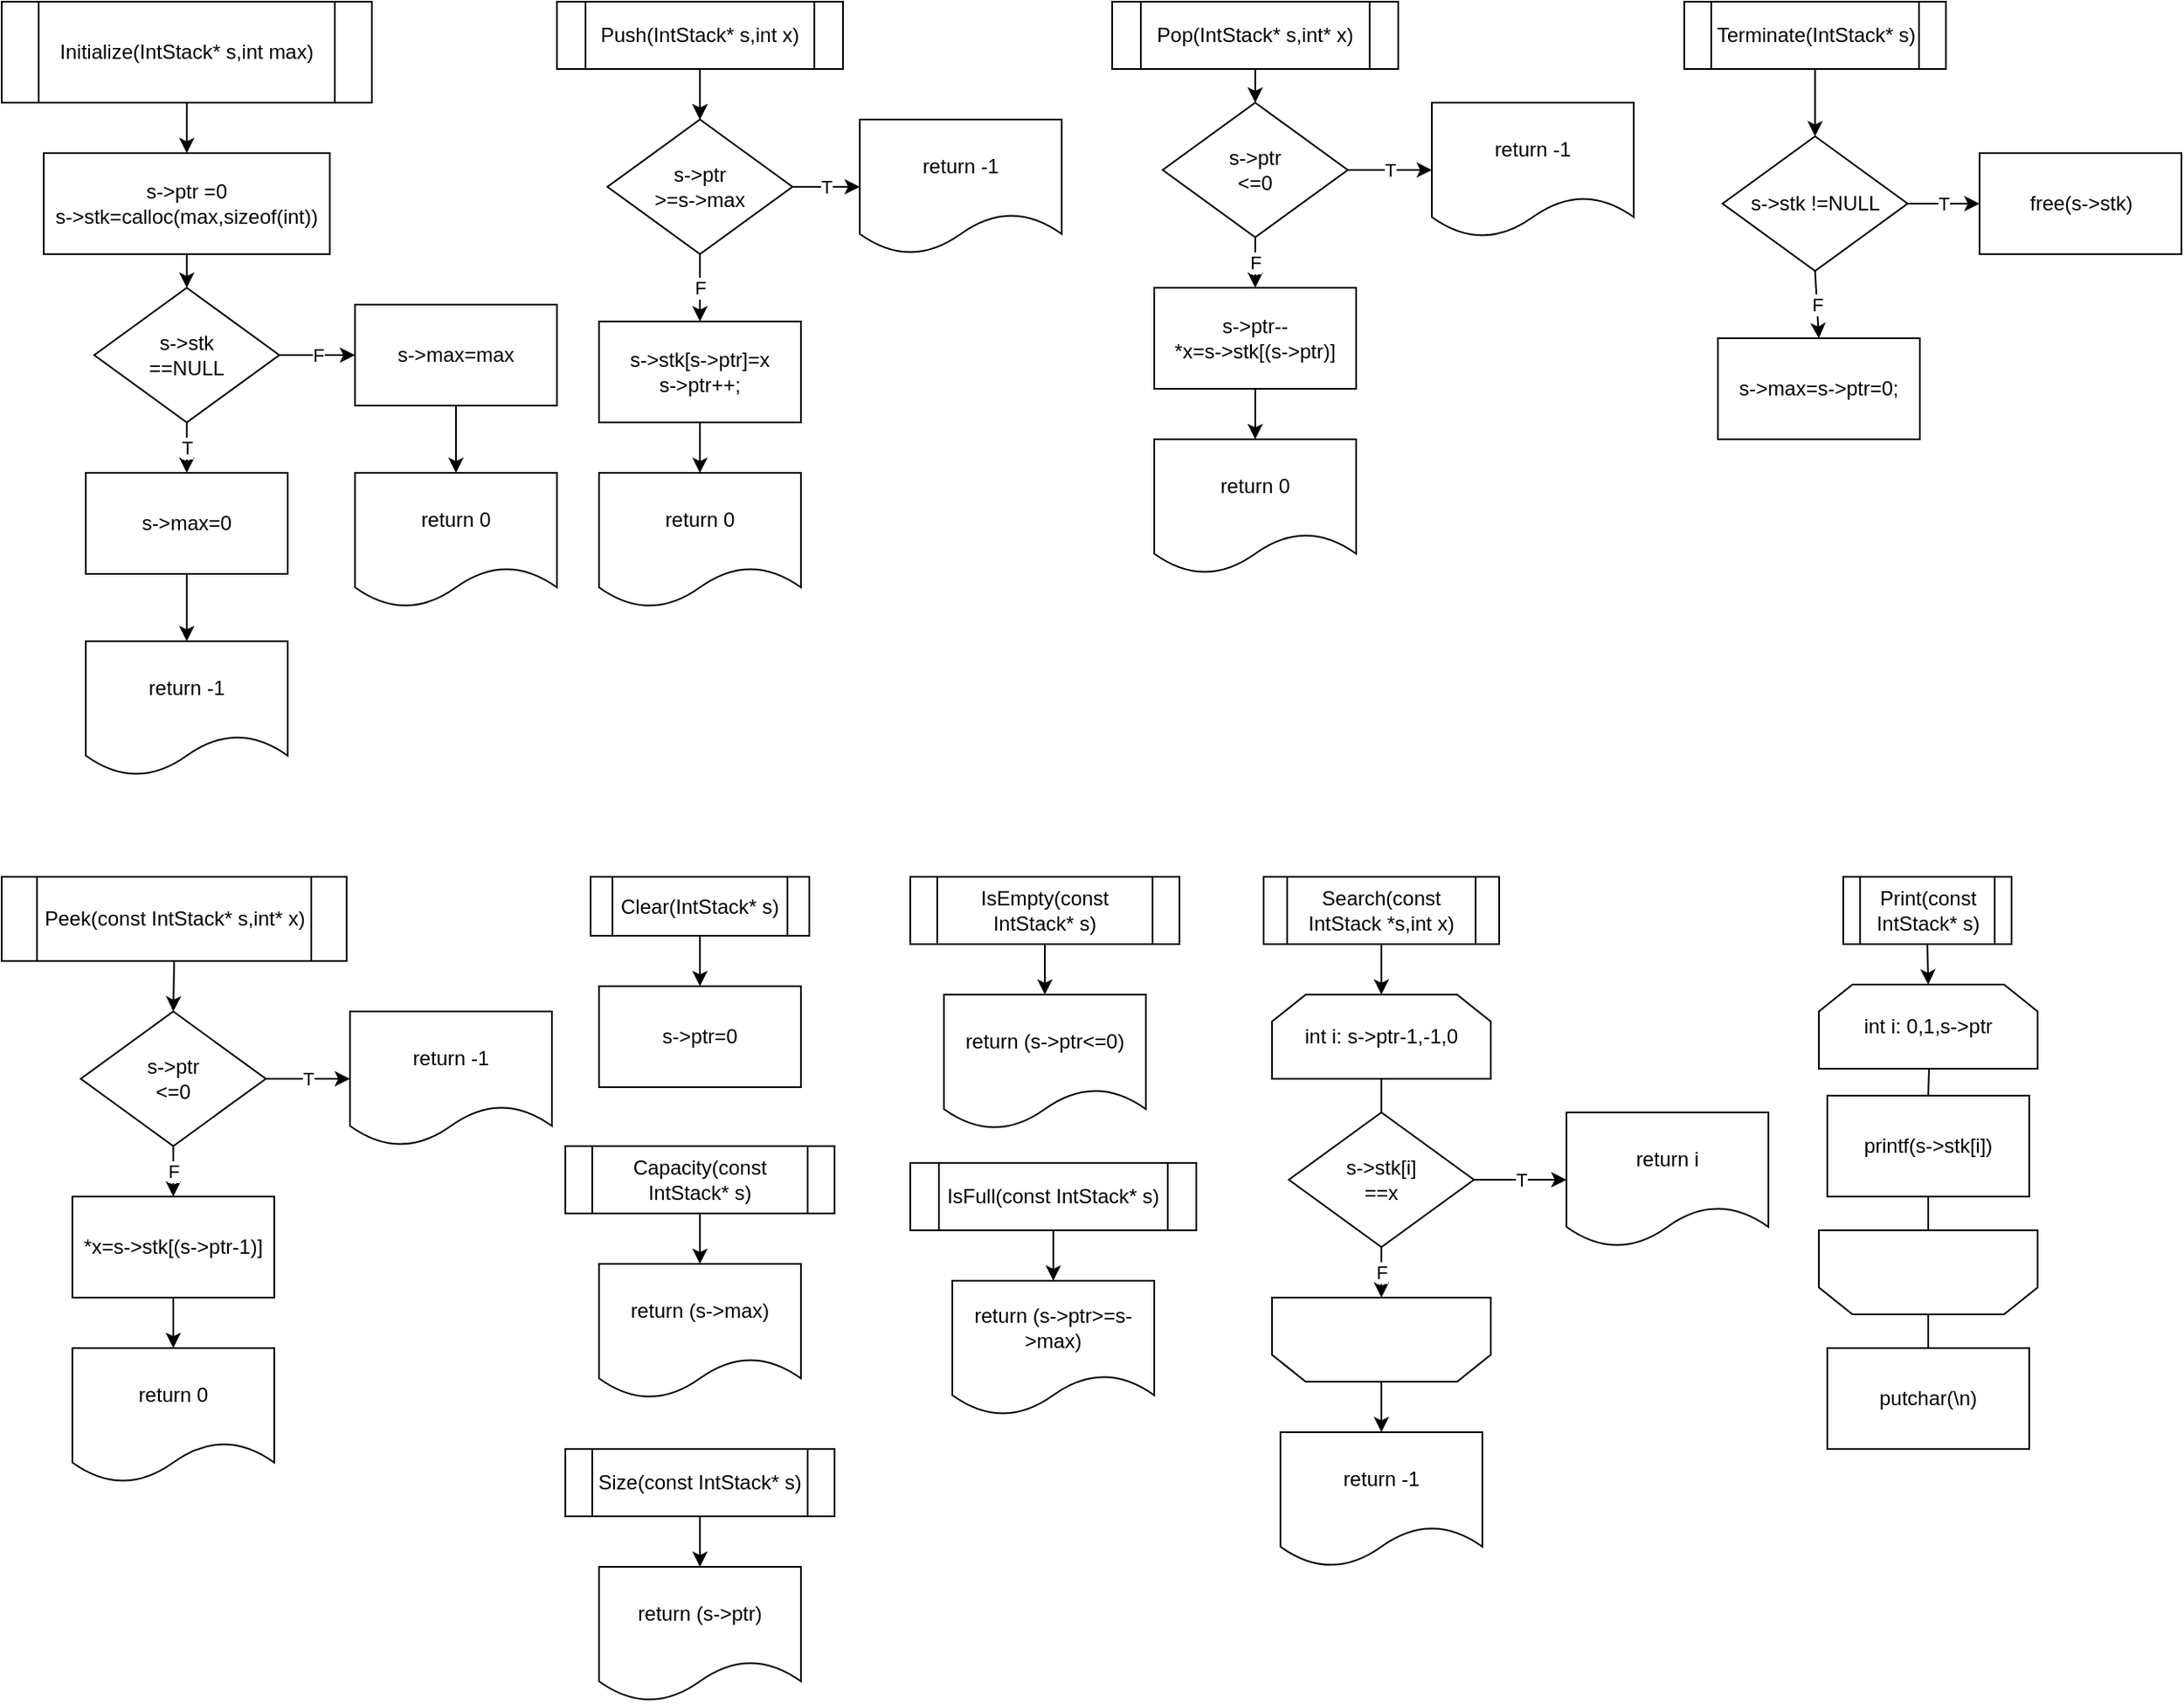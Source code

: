 <mxfile version="21.2.1" type="device">
  <diagram name="페이지-1" id="1anQtCHTEo_LsV-nIDV8">
    <mxGraphModel dx="674" dy="1364" grid="1" gridSize="10" guides="1" tooltips="1" connect="1" arrows="1" fold="1" page="1" pageScale="1" pageWidth="1654" pageHeight="1169" math="0" shadow="0">
      <root>
        <mxCell id="0" />
        <mxCell id="1" parent="0" />
        <mxCell id="38QOIi7THZTR4yBR2Jtu-1" value="Terminate(IntStack* s)" style="shape=process;whiteSpace=wrap;html=1;backgroundOutline=1;" parent="1" vertex="1">
          <mxGeometry x="1040" y="40" width="155.5" height="40" as="geometry" />
        </mxCell>
        <mxCell id="2waMqQSQAjR8G4JK4rDn-18" value="" style="edgeStyle=orthogonalEdgeStyle;rounded=0;orthogonalLoop=1;jettySize=auto;html=1;" edge="1" parent="1" source="38QOIi7THZTR4yBR2Jtu-2" target="2waMqQSQAjR8G4JK4rDn-3">
          <mxGeometry relative="1" as="geometry" />
        </mxCell>
        <mxCell id="38QOIi7THZTR4yBR2Jtu-2" value="Push(IntStack* s,int x)" style="shape=process;whiteSpace=wrap;html=1;backgroundOutline=1;" parent="1" vertex="1">
          <mxGeometry x="370" y="40" width="170" height="40" as="geometry" />
        </mxCell>
        <mxCell id="38QOIi7THZTR4yBR2Jtu-3" value="Pop(IntStack* s,int* x)" style="shape=process;whiteSpace=wrap;html=1;backgroundOutline=1;" parent="1" vertex="1">
          <mxGeometry x="700" y="40" width="170" height="40" as="geometry" />
        </mxCell>
        <mxCell id="38QOIi7THZTR4yBR2Jtu-4" value="Peek(const IntStack* s,int* x)" style="shape=process;whiteSpace=wrap;html=1;backgroundOutline=1;" parent="1" vertex="1">
          <mxGeometry x="40" y="560" width="205" height="50" as="geometry" />
        </mxCell>
        <mxCell id="38QOIi7THZTR4yBR2Jtu-5" value="Print(const IntStack* s)" style="shape=process;whiteSpace=wrap;html=1;backgroundOutline=1;" parent="1" vertex="1">
          <mxGeometry x="1134.5" y="560" width="100" height="40" as="geometry" />
        </mxCell>
        <mxCell id="38QOIi7THZTR4yBR2Jtu-6" value="Clear(IntStack* s)" style="shape=process;whiteSpace=wrap;html=1;backgroundOutline=1;" parent="1" vertex="1">
          <mxGeometry x="390" y="560" width="130" height="35" as="geometry" />
        </mxCell>
        <mxCell id="38QOIi7THZTR4yBR2Jtu-7" value="Search(const IntStack *s,int x)" style="shape=process;whiteSpace=wrap;html=1;backgroundOutline=1;" parent="1" vertex="1">
          <mxGeometry x="790" y="560" width="140" height="40" as="geometry" />
        </mxCell>
        <mxCell id="38QOIi7THZTR4yBR2Jtu-8" value="Initialize(IntStack* s,int max)" style="shape=process;whiteSpace=wrap;html=1;backgroundOutline=1;" parent="1" vertex="1">
          <mxGeometry x="40" y="40" width="220" height="60" as="geometry" />
        </mxCell>
        <mxCell id="38QOIi7THZTR4yBR2Jtu-9" value="s-&amp;gt;ptr =0&lt;br&gt;s-&amp;gt;stk=calloc(max,sizeof(int))" style="rounded=0;whiteSpace=wrap;html=1;" parent="1" vertex="1">
          <mxGeometry x="65" y="130" width="170" height="60" as="geometry" />
        </mxCell>
        <mxCell id="38QOIi7THZTR4yBR2Jtu-10" value="s-&amp;gt;stk&lt;br&gt;==NULL" style="rhombus;whiteSpace=wrap;html=1;" parent="1" vertex="1">
          <mxGeometry x="95" y="210" width="110" height="80" as="geometry" />
        </mxCell>
        <mxCell id="38QOIi7THZTR4yBR2Jtu-12" value="s-&amp;gt;max=0" style="rounded=0;whiteSpace=wrap;html=1;" parent="1" vertex="1">
          <mxGeometry x="90" y="320" width="120" height="60" as="geometry" />
        </mxCell>
        <mxCell id="38QOIi7THZTR4yBR2Jtu-13" value="return -1" style="shape=document;whiteSpace=wrap;html=1;boundedLbl=1;" parent="1" vertex="1">
          <mxGeometry x="90" y="420" width="120" height="80" as="geometry" />
        </mxCell>
        <mxCell id="38QOIi7THZTR4yBR2Jtu-14" value="s-&amp;gt;max=max" style="rounded=0;whiteSpace=wrap;html=1;" parent="1" vertex="1">
          <mxGeometry x="250" y="220" width="120" height="60" as="geometry" />
        </mxCell>
        <mxCell id="38QOIi7THZTR4yBR2Jtu-15" value="return 0" style="shape=document;whiteSpace=wrap;html=1;boundedLbl=1;" parent="1" vertex="1">
          <mxGeometry x="250" y="320" width="120" height="80" as="geometry" />
        </mxCell>
        <mxCell id="38QOIi7THZTR4yBR2Jtu-16" value="" style="endArrow=classic;html=1;rounded=0;exitX=0.5;exitY=1;exitDx=0;exitDy=0;entryX=0.5;entryY=0;entryDx=0;entryDy=0;" parent="1" source="38QOIi7THZTR4yBR2Jtu-8" target="38QOIi7THZTR4yBR2Jtu-9" edge="1">
          <mxGeometry width="50" height="50" relative="1" as="geometry">
            <mxPoint x="270" y="300" as="sourcePoint" />
            <mxPoint x="320" y="250" as="targetPoint" />
          </mxGeometry>
        </mxCell>
        <mxCell id="38QOIi7THZTR4yBR2Jtu-17" value="" style="endArrow=classic;html=1;rounded=0;exitX=0.5;exitY=1;exitDx=0;exitDy=0;entryX=0.5;entryY=0;entryDx=0;entryDy=0;" parent="1" source="38QOIi7THZTR4yBR2Jtu-9" target="38QOIi7THZTR4yBR2Jtu-10" edge="1">
          <mxGeometry width="50" height="50" relative="1" as="geometry">
            <mxPoint x="160" y="110" as="sourcePoint" />
            <mxPoint x="160" y="140" as="targetPoint" />
          </mxGeometry>
        </mxCell>
        <mxCell id="38QOIi7THZTR4yBR2Jtu-18" value="F" style="endArrow=classic;html=1;rounded=0;exitX=1;exitY=0.5;exitDx=0;exitDy=0;entryX=0;entryY=0.5;entryDx=0;entryDy=0;" parent="1" source="38QOIi7THZTR4yBR2Jtu-10" target="38QOIi7THZTR4yBR2Jtu-14" edge="1">
          <mxGeometry width="50" height="50" relative="1" as="geometry">
            <mxPoint x="170" y="120" as="sourcePoint" />
            <mxPoint x="280" y="170" as="targetPoint" />
          </mxGeometry>
        </mxCell>
        <mxCell id="38QOIi7THZTR4yBR2Jtu-19" value="T" style="endArrow=classic;html=1;rounded=0;exitX=0.5;exitY=1;exitDx=0;exitDy=0;entryX=0.5;entryY=0;entryDx=0;entryDy=0;" parent="1" source="38QOIi7THZTR4yBR2Jtu-10" target="38QOIi7THZTR4yBR2Jtu-12" edge="1">
          <mxGeometry width="50" height="50" relative="1" as="geometry">
            <mxPoint x="215" y="260" as="sourcePoint" />
            <mxPoint x="260" y="260" as="targetPoint" />
          </mxGeometry>
        </mxCell>
        <mxCell id="2waMqQSQAjR8G4JK4rDn-1" value="" style="endArrow=classic;html=1;rounded=0;exitX=0.5;exitY=1;exitDx=0;exitDy=0;entryX=0.5;entryY=0;entryDx=0;entryDy=0;" edge="1" parent="1" source="38QOIi7THZTR4yBR2Jtu-12" target="38QOIi7THZTR4yBR2Jtu-13">
          <mxGeometry width="50" height="50" relative="1" as="geometry">
            <mxPoint x="160" y="300" as="sourcePoint" />
            <mxPoint x="160" y="330" as="targetPoint" />
          </mxGeometry>
        </mxCell>
        <mxCell id="2waMqQSQAjR8G4JK4rDn-2" value="" style="endArrow=classic;html=1;rounded=0;exitX=0.5;exitY=1;exitDx=0;exitDy=0;entryX=0.5;entryY=0;entryDx=0;entryDy=0;" edge="1" parent="1" source="38QOIi7THZTR4yBR2Jtu-14" target="38QOIi7THZTR4yBR2Jtu-15">
          <mxGeometry width="50" height="50" relative="1" as="geometry">
            <mxPoint x="170" y="310" as="sourcePoint" />
            <mxPoint x="170" y="340" as="targetPoint" />
          </mxGeometry>
        </mxCell>
        <mxCell id="2waMqQSQAjR8G4JK4rDn-3" value="s-&amp;gt;ptr&lt;br&gt;&amp;gt;=s-&amp;gt;max" style="rhombus;whiteSpace=wrap;html=1;" vertex="1" parent="1">
          <mxGeometry x="400" y="110" width="110" height="80" as="geometry" />
        </mxCell>
        <mxCell id="2waMqQSQAjR8G4JK4rDn-4" value="return -1" style="shape=document;whiteSpace=wrap;html=1;boundedLbl=1;" vertex="1" parent="1">
          <mxGeometry x="550" y="110" width="120" height="80" as="geometry" />
        </mxCell>
        <mxCell id="2waMqQSQAjR8G4JK4rDn-5" value="s-&amp;gt;stk[s-&amp;gt;ptr]=x&lt;br&gt;s-&amp;gt;ptr++;" style="rounded=0;whiteSpace=wrap;html=1;" vertex="1" parent="1">
          <mxGeometry x="395" y="230" width="120" height="60" as="geometry" />
        </mxCell>
        <mxCell id="2waMqQSQAjR8G4JK4rDn-6" value="return 0" style="shape=document;whiteSpace=wrap;html=1;boundedLbl=1;" vertex="1" parent="1">
          <mxGeometry x="395" y="320" width="120" height="80" as="geometry" />
        </mxCell>
        <mxCell id="2waMqQSQAjR8G4JK4rDn-7" value="" style="endArrow=classic;html=1;rounded=0;exitX=0.5;exitY=1;exitDx=0;exitDy=0;entryX=0.5;entryY=0;entryDx=0;entryDy=0;" edge="1" parent="1" source="38QOIi7THZTR4yBR2Jtu-2" target="2waMqQSQAjR8G4JK4rDn-3">
          <mxGeometry width="50" height="50" relative="1" as="geometry">
            <mxPoint x="180" y="280" as="sourcePoint" />
            <mxPoint x="180" y="320" as="targetPoint" />
          </mxGeometry>
        </mxCell>
        <mxCell id="2waMqQSQAjR8G4JK4rDn-8" value="T" style="endArrow=classic;html=1;rounded=0;exitX=1;exitY=0.5;exitDx=0;exitDy=0;entryX=0;entryY=0.5;entryDx=0;entryDy=0;" edge="1" parent="1" source="2waMqQSQAjR8G4JK4rDn-3" target="2waMqQSQAjR8G4JK4rDn-4">
          <mxGeometry width="50" height="50" relative="1" as="geometry">
            <mxPoint x="465" y="90" as="sourcePoint" />
            <mxPoint x="465" y="120" as="targetPoint" />
          </mxGeometry>
        </mxCell>
        <mxCell id="2waMqQSQAjR8G4JK4rDn-9" value="F" style="endArrow=classic;html=1;rounded=0;exitX=0.5;exitY=1;exitDx=0;exitDy=0;entryX=0.5;entryY=0;entryDx=0;entryDy=0;" edge="1" parent="1" source="2waMqQSQAjR8G4JK4rDn-3" target="2waMqQSQAjR8G4JK4rDn-5">
          <mxGeometry width="50" height="50" relative="1" as="geometry">
            <mxPoint x="465" y="90" as="sourcePoint" />
            <mxPoint x="465" y="120" as="targetPoint" />
          </mxGeometry>
        </mxCell>
        <mxCell id="2waMqQSQAjR8G4JK4rDn-10" value="" style="endArrow=classic;html=1;rounded=0;exitX=0.5;exitY=1;exitDx=0;exitDy=0;entryX=0.5;entryY=0;entryDx=0;entryDy=0;" edge="1" parent="1" source="2waMqQSQAjR8G4JK4rDn-5" target="2waMqQSQAjR8G4JK4rDn-6">
          <mxGeometry width="50" height="50" relative="1" as="geometry">
            <mxPoint x="465" y="90" as="sourcePoint" />
            <mxPoint x="465" y="120" as="targetPoint" />
          </mxGeometry>
        </mxCell>
        <mxCell id="2waMqQSQAjR8G4JK4rDn-11" value="s-&amp;gt;ptr&lt;br&gt;&amp;lt;=0" style="rhombus;whiteSpace=wrap;html=1;" vertex="1" parent="1">
          <mxGeometry x="730" y="100" width="110" height="80" as="geometry" />
        </mxCell>
        <mxCell id="2waMqQSQAjR8G4JK4rDn-12" value="return -1" style="shape=document;whiteSpace=wrap;html=1;boundedLbl=1;" vertex="1" parent="1">
          <mxGeometry x="890" y="100" width="120" height="80" as="geometry" />
        </mxCell>
        <mxCell id="2waMqQSQAjR8G4JK4rDn-13" value="T" style="endArrow=classic;html=1;rounded=0;exitX=1;exitY=0.5;exitDx=0;exitDy=0;entryX=0;entryY=0.5;entryDx=0;entryDy=0;" edge="1" parent="1" target="2waMqQSQAjR8G4JK4rDn-12" source="2waMqQSQAjR8G4JK4rDn-11">
          <mxGeometry width="50" height="50" relative="1" as="geometry">
            <mxPoint x="870" y="140" as="sourcePoint" />
            <mxPoint x="825" y="110" as="targetPoint" />
          </mxGeometry>
        </mxCell>
        <mxCell id="2waMqQSQAjR8G4JK4rDn-14" value="s-&amp;gt;ptr--&lt;br&gt;*x=s-&amp;gt;stk[(s-&amp;gt;ptr)]" style="rounded=0;whiteSpace=wrap;html=1;" vertex="1" parent="1">
          <mxGeometry x="725" y="210" width="120" height="60" as="geometry" />
        </mxCell>
        <mxCell id="2waMqQSQAjR8G4JK4rDn-15" value="return 0" style="shape=document;whiteSpace=wrap;html=1;boundedLbl=1;" vertex="1" parent="1">
          <mxGeometry x="725" y="300" width="120" height="80" as="geometry" />
        </mxCell>
        <mxCell id="2waMqQSQAjR8G4JK4rDn-16" value="F" style="endArrow=classic;html=1;rounded=0;exitX=0.5;exitY=1;exitDx=0;exitDy=0;entryX=0.5;entryY=0;entryDx=0;entryDy=0;" edge="1" parent="1" target="2waMqQSQAjR8G4JK4rDn-14" source="2waMqQSQAjR8G4JK4rDn-11">
          <mxGeometry width="50" height="50" relative="1" as="geometry">
            <mxPoint x="780" y="210" as="sourcePoint" />
            <mxPoint x="790" y="140" as="targetPoint" />
          </mxGeometry>
        </mxCell>
        <mxCell id="2waMqQSQAjR8G4JK4rDn-17" value="" style="endArrow=classic;html=1;rounded=0;exitX=0.5;exitY=1;exitDx=0;exitDy=0;entryX=0.5;entryY=0;entryDx=0;entryDy=0;" edge="1" parent="1" source="2waMqQSQAjR8G4JK4rDn-14" target="2waMqQSQAjR8G4JK4rDn-15">
          <mxGeometry width="50" height="50" relative="1" as="geometry">
            <mxPoint x="795" y="70" as="sourcePoint" />
            <mxPoint x="795" y="100" as="targetPoint" />
          </mxGeometry>
        </mxCell>
        <mxCell id="2waMqQSQAjR8G4JK4rDn-19" value="" style="endArrow=classic;html=1;rounded=0;exitX=0.5;exitY=1;exitDx=0;exitDy=0;entryX=0.5;entryY=0;entryDx=0;entryDy=0;" edge="1" parent="1" source="38QOIi7THZTR4yBR2Jtu-3" target="2waMqQSQAjR8G4JK4rDn-11">
          <mxGeometry width="50" height="50" relative="1" as="geometry">
            <mxPoint x="415" y="90" as="sourcePoint" />
            <mxPoint x="415" y="120" as="targetPoint" />
          </mxGeometry>
        </mxCell>
        <mxCell id="2waMqQSQAjR8G4JK4rDn-20" value="s-&amp;gt;ptr&lt;br&gt;&amp;lt;=0" style="rhombus;whiteSpace=wrap;html=1;" vertex="1" parent="1">
          <mxGeometry x="87" y="640" width="110" height="80" as="geometry" />
        </mxCell>
        <mxCell id="2waMqQSQAjR8G4JK4rDn-21" value="return -1" style="shape=document;whiteSpace=wrap;html=1;boundedLbl=1;" vertex="1" parent="1">
          <mxGeometry x="247" y="640" width="120" height="80" as="geometry" />
        </mxCell>
        <mxCell id="2waMqQSQAjR8G4JK4rDn-22" value="T" style="endArrow=classic;html=1;rounded=0;exitX=1;exitY=0.5;exitDx=0;exitDy=0;entryX=0;entryY=0.5;entryDx=0;entryDy=0;" edge="1" parent="1" source="2waMqQSQAjR8G4JK4rDn-20" target="2waMqQSQAjR8G4JK4rDn-21">
          <mxGeometry width="50" height="50" relative="1" as="geometry">
            <mxPoint x="227" y="680" as="sourcePoint" />
            <mxPoint x="182" y="650" as="targetPoint" />
          </mxGeometry>
        </mxCell>
        <mxCell id="2waMqQSQAjR8G4JK4rDn-23" value="*x=s-&amp;gt;stk[(s-&amp;gt;ptr-1)]" style="rounded=0;whiteSpace=wrap;html=1;" vertex="1" parent="1">
          <mxGeometry x="82" y="750" width="120" height="60" as="geometry" />
        </mxCell>
        <mxCell id="2waMqQSQAjR8G4JK4rDn-24" value="return 0" style="shape=document;whiteSpace=wrap;html=1;boundedLbl=1;" vertex="1" parent="1">
          <mxGeometry x="82" y="840" width="120" height="80" as="geometry" />
        </mxCell>
        <mxCell id="2waMqQSQAjR8G4JK4rDn-25" value="F" style="endArrow=classic;html=1;rounded=0;exitX=0.5;exitY=1;exitDx=0;exitDy=0;entryX=0.5;entryY=0;entryDx=0;entryDy=0;" edge="1" parent="1" source="2waMqQSQAjR8G4JK4rDn-20" target="2waMqQSQAjR8G4JK4rDn-23">
          <mxGeometry width="50" height="50" relative="1" as="geometry">
            <mxPoint x="137" y="750" as="sourcePoint" />
            <mxPoint x="147" y="680" as="targetPoint" />
          </mxGeometry>
        </mxCell>
        <mxCell id="2waMqQSQAjR8G4JK4rDn-26" value="" style="endArrow=classic;html=1;rounded=0;exitX=0.5;exitY=1;exitDx=0;exitDy=0;entryX=0.5;entryY=0;entryDx=0;entryDy=0;" edge="1" parent="1" source="2waMqQSQAjR8G4JK4rDn-23" target="2waMqQSQAjR8G4JK4rDn-24">
          <mxGeometry width="50" height="50" relative="1" as="geometry">
            <mxPoint x="152" y="610" as="sourcePoint" />
            <mxPoint x="152" y="640" as="targetPoint" />
          </mxGeometry>
        </mxCell>
        <mxCell id="2waMqQSQAjR8G4JK4rDn-27" value="" style="endArrow=classic;html=1;rounded=0;exitX=0.5;exitY=1;exitDx=0;exitDy=0;entryX=0.5;entryY=0;entryDx=0;entryDy=0;" edge="1" parent="1" target="2waMqQSQAjR8G4JK4rDn-20" source="38QOIi7THZTR4yBR2Jtu-4">
          <mxGeometry width="50" height="50" relative="1" as="geometry">
            <mxPoint x="137" y="620" as="sourcePoint" />
            <mxPoint x="-233" y="660" as="targetPoint" />
          </mxGeometry>
        </mxCell>
        <mxCell id="2waMqQSQAjR8G4JK4rDn-28" value="s-&amp;gt;ptr=0" style="rounded=0;whiteSpace=wrap;html=1;" vertex="1" parent="1">
          <mxGeometry x="395" y="625" width="120" height="60" as="geometry" />
        </mxCell>
        <mxCell id="2waMqQSQAjR8G4JK4rDn-29" value="" style="endArrow=classic;html=1;rounded=0;exitX=0.5;exitY=1;exitDx=0;exitDy=0;entryX=0.5;entryY=0;entryDx=0;entryDy=0;" edge="1" parent="1" source="38QOIi7THZTR4yBR2Jtu-6" target="2waMqQSQAjR8G4JK4rDn-28">
          <mxGeometry width="50" height="50" relative="1" as="geometry">
            <mxPoint x="495" y="305" as="sourcePoint" />
            <mxPoint x="495" y="335" as="targetPoint" />
          </mxGeometry>
        </mxCell>
        <mxCell id="2waMqQSQAjR8G4JK4rDn-30" value="Capacity(const IntStack* s)" style="shape=process;whiteSpace=wrap;html=1;backgroundOutline=1;" vertex="1" parent="1">
          <mxGeometry x="375" y="720" width="160" height="40" as="geometry" />
        </mxCell>
        <mxCell id="2waMqQSQAjR8G4JK4rDn-31" value="return (s-&amp;gt;max)" style="shape=document;whiteSpace=wrap;html=1;boundedLbl=1;" vertex="1" parent="1">
          <mxGeometry x="395" y="790" width="120" height="80" as="geometry" />
        </mxCell>
        <mxCell id="2waMqQSQAjR8G4JK4rDn-33" value="" style="endArrow=classic;html=1;rounded=0;exitX=0.5;exitY=1;exitDx=0;exitDy=0;entryX=0.5;entryY=0;entryDx=0;entryDy=0;" edge="1" parent="1" source="2waMqQSQAjR8G4JK4rDn-30" target="2waMqQSQAjR8G4JK4rDn-31">
          <mxGeometry width="50" height="50" relative="1" as="geometry">
            <mxPoint x="510" y="460" as="sourcePoint" />
            <mxPoint x="510" y="490" as="targetPoint" />
          </mxGeometry>
        </mxCell>
        <mxCell id="2waMqQSQAjR8G4JK4rDn-34" value="Size(const IntStack* s)" style="shape=process;whiteSpace=wrap;html=1;backgroundOutline=1;" vertex="1" parent="1">
          <mxGeometry x="375" y="900" width="160" height="40" as="geometry" />
        </mxCell>
        <mxCell id="2waMqQSQAjR8G4JK4rDn-35" value="return (s-&amp;gt;ptr)" style="shape=document;whiteSpace=wrap;html=1;boundedLbl=1;" vertex="1" parent="1">
          <mxGeometry x="395" y="970" width="120" height="80" as="geometry" />
        </mxCell>
        <mxCell id="2waMqQSQAjR8G4JK4rDn-36" value="" style="endArrow=classic;html=1;rounded=0;exitX=0.5;exitY=1;exitDx=0;exitDy=0;entryX=0.5;entryY=0;entryDx=0;entryDy=0;" edge="1" parent="1" source="2waMqQSQAjR8G4JK4rDn-34" target="2waMqQSQAjR8G4JK4rDn-35">
          <mxGeometry width="50" height="50" relative="1" as="geometry">
            <mxPoint x="510" y="640" as="sourcePoint" />
            <mxPoint x="510" y="670" as="targetPoint" />
          </mxGeometry>
        </mxCell>
        <mxCell id="2waMqQSQAjR8G4JK4rDn-38" value="IsEmpty(const IntStack* s)" style="shape=process;whiteSpace=wrap;html=1;backgroundOutline=1;" vertex="1" parent="1">
          <mxGeometry x="580" y="560" width="160" height="40" as="geometry" />
        </mxCell>
        <mxCell id="2waMqQSQAjR8G4JK4rDn-39" value="return (s-&amp;gt;ptr&amp;lt;=0)" style="shape=document;whiteSpace=wrap;html=1;boundedLbl=1;" vertex="1" parent="1">
          <mxGeometry x="600" y="630" width="120" height="80" as="geometry" />
        </mxCell>
        <mxCell id="2waMqQSQAjR8G4JK4rDn-40" value="" style="endArrow=classic;html=1;rounded=0;exitX=0.5;exitY=1;exitDx=0;exitDy=0;entryX=0.5;entryY=0;entryDx=0;entryDy=0;" edge="1" parent="1" source="2waMqQSQAjR8G4JK4rDn-38" target="2waMqQSQAjR8G4JK4rDn-39">
          <mxGeometry width="50" height="50" relative="1" as="geometry">
            <mxPoint x="715" y="300" as="sourcePoint" />
            <mxPoint x="715" y="330" as="targetPoint" />
          </mxGeometry>
        </mxCell>
        <mxCell id="2waMqQSQAjR8G4JK4rDn-41" value="IsFull(const IntStack* s)" style="shape=process;whiteSpace=wrap;html=1;backgroundOutline=1;" vertex="1" parent="1">
          <mxGeometry x="580" y="730" width="170" height="40" as="geometry" />
        </mxCell>
        <mxCell id="2waMqQSQAjR8G4JK4rDn-42" value="return (s-&amp;gt;ptr&amp;gt;=s-&amp;gt;max)" style="shape=document;whiteSpace=wrap;html=1;boundedLbl=1;" vertex="1" parent="1">
          <mxGeometry x="605" y="800" width="120" height="80" as="geometry" />
        </mxCell>
        <mxCell id="2waMqQSQAjR8G4JK4rDn-43" value="" style="endArrow=classic;html=1;rounded=0;exitX=0.5;exitY=1;exitDx=0;exitDy=0;entryX=0.5;entryY=0;entryDx=0;entryDy=0;" edge="1" parent="1" source="2waMqQSQAjR8G4JK4rDn-41" target="2waMqQSQAjR8G4JK4rDn-42">
          <mxGeometry width="50" height="50" relative="1" as="geometry">
            <mxPoint x="715" y="470" as="sourcePoint" />
            <mxPoint x="715" y="500" as="targetPoint" />
          </mxGeometry>
        </mxCell>
        <mxCell id="2waMqQSQAjR8G4JK4rDn-44" value="int i: s-&amp;gt;ptr-1,-1,0" style="shape=loopLimit;whiteSpace=wrap;html=1;" vertex="1" parent="1">
          <mxGeometry x="795" y="630" width="130" height="50" as="geometry" />
        </mxCell>
        <mxCell id="2waMqQSQAjR8G4JK4rDn-45" value="" style="shape=loopLimit;whiteSpace=wrap;html=1;rotation=-180;" vertex="1" parent="1">
          <mxGeometry x="795" y="810" width="130" height="50" as="geometry" />
        </mxCell>
        <mxCell id="2waMqQSQAjR8G4JK4rDn-46" value="s-&amp;gt;stk[i]&lt;br&gt;==x" style="rhombus;whiteSpace=wrap;html=1;" vertex="1" parent="1">
          <mxGeometry x="805" y="700" width="110" height="80" as="geometry" />
        </mxCell>
        <mxCell id="2waMqQSQAjR8G4JK4rDn-47" value="return i" style="shape=document;whiteSpace=wrap;html=1;boundedLbl=1;" vertex="1" parent="1">
          <mxGeometry x="970" y="700" width="120" height="80" as="geometry" />
        </mxCell>
        <mxCell id="2waMqQSQAjR8G4JK4rDn-48" value="return -1" style="shape=document;whiteSpace=wrap;html=1;boundedLbl=1;" vertex="1" parent="1">
          <mxGeometry x="800" y="890" width="120" height="80" as="geometry" />
        </mxCell>
        <mxCell id="2waMqQSQAjR8G4JK4rDn-49" value="" style="endArrow=classic;html=1;rounded=0;exitX=0.5;exitY=1;exitDx=0;exitDy=0;entryX=0.5;entryY=0;entryDx=0;entryDy=0;" edge="1" parent="1" source="38QOIi7THZTR4yBR2Jtu-7" target="2waMqQSQAjR8G4JK4rDn-44">
          <mxGeometry width="50" height="50" relative="1" as="geometry">
            <mxPoint x="650" y="610" as="sourcePoint" />
            <mxPoint x="650" y="640" as="targetPoint" />
          </mxGeometry>
        </mxCell>
        <mxCell id="2waMqQSQAjR8G4JK4rDn-51" value="" style="endArrow=none;html=1;rounded=0;entryX=0.5;entryY=1;entryDx=0;entryDy=0;exitX=0.5;exitY=0;exitDx=0;exitDy=0;" edge="1" parent="1" source="2waMqQSQAjR8G4JK4rDn-46" target="2waMqQSQAjR8G4JK4rDn-44">
          <mxGeometry width="50" height="50" relative="1" as="geometry">
            <mxPoint x="760" y="710" as="sourcePoint" />
            <mxPoint x="810" y="660" as="targetPoint" />
          </mxGeometry>
        </mxCell>
        <mxCell id="2waMqQSQAjR8G4JK4rDn-52" value="T" style="endArrow=classic;html=1;rounded=0;exitX=1;exitY=0.5;exitDx=0;exitDy=0;entryX=0;entryY=0.5;entryDx=0;entryDy=0;" edge="1" parent="1" source="2waMqQSQAjR8G4JK4rDn-46" target="2waMqQSQAjR8G4JK4rDn-47">
          <mxGeometry width="50" height="50" relative="1" as="geometry">
            <mxPoint x="870" y="610" as="sourcePoint" />
            <mxPoint x="870" y="640" as="targetPoint" />
          </mxGeometry>
        </mxCell>
        <mxCell id="2waMqQSQAjR8G4JK4rDn-54" value="F" style="endArrow=classic;html=1;rounded=0;exitX=0.5;exitY=1;exitDx=0;exitDy=0;entryX=0.5;entryY=1;entryDx=0;entryDy=0;" edge="1" parent="1" source="2waMqQSQAjR8G4JK4rDn-46" target="2waMqQSQAjR8G4JK4rDn-45">
          <mxGeometry width="50" height="50" relative="1" as="geometry">
            <mxPoint x="925" y="750" as="sourcePoint" />
            <mxPoint x="980" y="740" as="targetPoint" />
          </mxGeometry>
        </mxCell>
        <mxCell id="2waMqQSQAjR8G4JK4rDn-55" value="" style="endArrow=classic;html=1;rounded=0;exitX=0.5;exitY=0;exitDx=0;exitDy=0;entryX=0.5;entryY=0;entryDx=0;entryDy=0;" edge="1" parent="1" source="2waMqQSQAjR8G4JK4rDn-45" target="2waMqQSQAjR8G4JK4rDn-48">
          <mxGeometry width="50" height="50" relative="1" as="geometry">
            <mxPoint x="870" y="610" as="sourcePoint" />
            <mxPoint x="870" y="640" as="targetPoint" />
          </mxGeometry>
        </mxCell>
        <mxCell id="2waMqQSQAjR8G4JK4rDn-56" value="int i: 0,1,s-&amp;gt;ptr" style="shape=loopLimit;whiteSpace=wrap;html=1;" vertex="1" parent="1">
          <mxGeometry x="1120" y="624" width="130" height="50" as="geometry" />
        </mxCell>
        <mxCell id="2waMqQSQAjR8G4JK4rDn-57" value="" style="shape=loopLimit;whiteSpace=wrap;html=1;rotation=-180;" vertex="1" parent="1">
          <mxGeometry x="1120" y="770" width="130" height="50" as="geometry" />
        </mxCell>
        <mxCell id="2waMqQSQAjR8G4JK4rDn-61" value="" style="endArrow=classic;html=1;rounded=0;exitX=0.5;exitY=1;exitDx=0;exitDy=0;entryX=0.5;entryY=0;entryDx=0;entryDy=0;" edge="1" parent="1" target="2waMqQSQAjR8G4JK4rDn-56" source="38QOIi7THZTR4yBR2Jtu-5">
          <mxGeometry width="50" height="50" relative="1" as="geometry">
            <mxPoint x="1182" y="615" as="sourcePoint" />
            <mxPoint x="972" y="655" as="targetPoint" />
          </mxGeometry>
        </mxCell>
        <mxCell id="2waMqQSQAjR8G4JK4rDn-62" value="" style="endArrow=none;html=1;rounded=0;exitX=0.5;exitY=0;exitDx=0;exitDy=0;" edge="1" parent="1" source="2waMqQSQAjR8G4JK4rDn-66">
          <mxGeometry width="50" height="50" relative="1" as="geometry">
            <mxPoint x="1185" y="694" as="sourcePoint" />
            <mxPoint x="1185.5" y="674" as="targetPoint" />
          </mxGeometry>
        </mxCell>
        <mxCell id="2waMqQSQAjR8G4JK4rDn-65" value="" style="endArrow=classic;html=1;rounded=0;exitX=0.5;exitY=0;exitDx=0;exitDy=0;entryX=0.5;entryY=0;entryDx=0;entryDy=0;" edge="1" parent="1" source="2waMqQSQAjR8G4JK4rDn-57">
          <mxGeometry width="50" height="50" relative="1" as="geometry">
            <mxPoint x="1195" y="604" as="sourcePoint" />
            <mxPoint x="1185" y="884" as="targetPoint" />
          </mxGeometry>
        </mxCell>
        <mxCell id="2waMqQSQAjR8G4JK4rDn-66" value="printf(s-&amp;gt;stk[i])" style="rounded=0;whiteSpace=wrap;html=1;" vertex="1" parent="1">
          <mxGeometry x="1125" y="690" width="120" height="60" as="geometry" />
        </mxCell>
        <mxCell id="2waMqQSQAjR8G4JK4rDn-67" value="" style="endArrow=none;html=1;rounded=0;exitX=0.5;exitY=1;exitDx=0;exitDy=0;entryX=0.5;entryY=1;entryDx=0;entryDy=0;" edge="1" parent="1" source="2waMqQSQAjR8G4JK4rDn-57" target="2waMqQSQAjR8G4JK4rDn-66">
          <mxGeometry width="50" height="50" relative="1" as="geometry">
            <mxPoint x="1195.5" y="700" as="sourcePoint" />
            <mxPoint x="1195.5" y="684" as="targetPoint" />
          </mxGeometry>
        </mxCell>
        <mxCell id="2waMqQSQAjR8G4JK4rDn-68" value="putchar(\n)" style="rounded=0;whiteSpace=wrap;html=1;" vertex="1" parent="1">
          <mxGeometry x="1125" y="840" width="120" height="60" as="geometry" />
        </mxCell>
        <mxCell id="2waMqQSQAjR8G4JK4rDn-75" value="s-&amp;gt;stk !=NULL" style="rhombus;whiteSpace=wrap;html=1;" vertex="1" parent="1">
          <mxGeometry x="1062.75" y="120" width="110" height="80" as="geometry" />
        </mxCell>
        <mxCell id="2waMqQSQAjR8G4JK4rDn-76" value="T" style="endArrow=classic;html=1;rounded=0;exitX=1;exitY=0.5;exitDx=0;exitDy=0;entryX=0;entryY=0.5;entryDx=0;entryDy=0;" edge="1" parent="1" source="2waMqQSQAjR8G4JK4rDn-75" target="2waMqQSQAjR8G4JK4rDn-81">
          <mxGeometry width="50" height="50" relative="1" as="geometry">
            <mxPoint x="1185" y="175" as="sourcePoint" />
            <mxPoint x="1205" y="175" as="targetPoint" />
          </mxGeometry>
        </mxCell>
        <mxCell id="2waMqQSQAjR8G4JK4rDn-77" value="s-&amp;gt;max=s-&amp;gt;ptr=0;" style="rounded=0;whiteSpace=wrap;html=1;" vertex="1" parent="1">
          <mxGeometry x="1060" y="240" width="120" height="60" as="geometry" />
        </mxCell>
        <mxCell id="2waMqQSQAjR8G4JK4rDn-78" value="F" style="endArrow=classic;html=1;rounded=0;exitX=0.5;exitY=1;exitDx=0;exitDy=0;entryX=0.5;entryY=0;entryDx=0;entryDy=0;" edge="1" parent="1" source="2waMqQSQAjR8G4JK4rDn-75" target="2waMqQSQAjR8G4JK4rDn-77">
          <mxGeometry width="50" height="50" relative="1" as="geometry">
            <mxPoint x="1095" y="245" as="sourcePoint" />
            <mxPoint x="1105" y="175" as="targetPoint" />
          </mxGeometry>
        </mxCell>
        <mxCell id="2waMqQSQAjR8G4JK4rDn-79" value="" style="endArrow=classic;html=1;rounded=0;entryX=0.5;entryY=0;entryDx=0;entryDy=0;exitX=0.5;exitY=1;exitDx=0;exitDy=0;" edge="1" parent="1" target="2waMqQSQAjR8G4JK4rDn-75" source="38QOIi7THZTR4yBR2Jtu-1">
          <mxGeometry width="50" height="50" relative="1" as="geometry">
            <mxPoint x="1100.5" y="115" as="sourcePoint" />
            <mxPoint x="730" y="155" as="targetPoint" />
          </mxGeometry>
        </mxCell>
        <mxCell id="2waMqQSQAjR8G4JK4rDn-81" value="free(s-&amp;gt;stk)" style="rounded=0;whiteSpace=wrap;html=1;" vertex="1" parent="1">
          <mxGeometry x="1215.5" y="130" width="120" height="60" as="geometry" />
        </mxCell>
      </root>
    </mxGraphModel>
  </diagram>
</mxfile>
